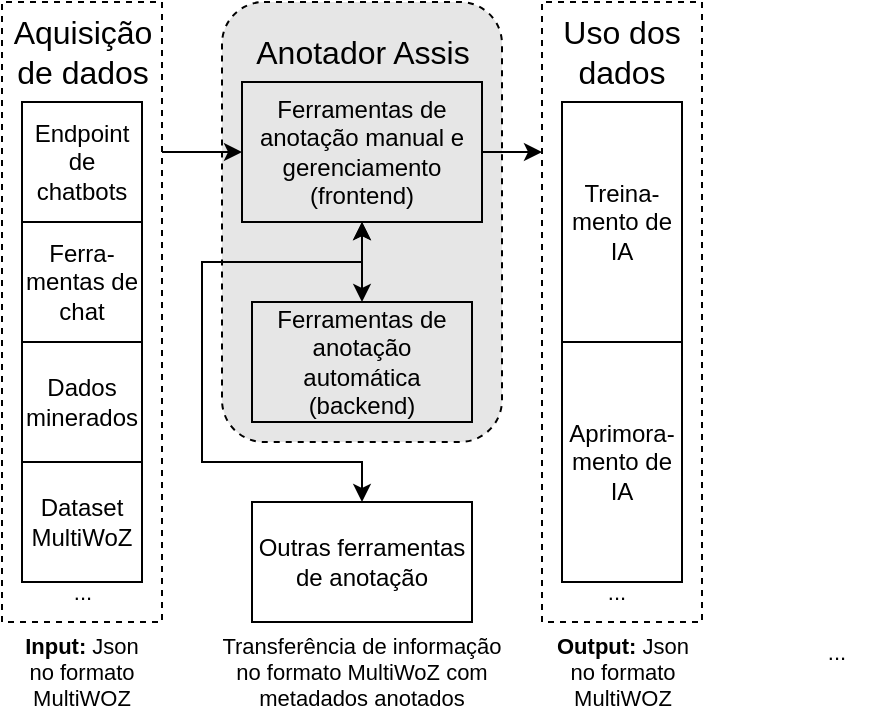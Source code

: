 <mxfile version="20.7.2" type="github">
  <diagram id="oAJdKiYyYe6bpVS6prKH" name="Page-1">
    <mxGraphModel dx="1434" dy="710" grid="1" gridSize="10" guides="1" tooltips="1" connect="1" arrows="1" fold="1" page="1" pageScale="1" pageWidth="850" pageHeight="1100" math="0" shadow="0">
      <root>
        <mxCell id="0" />
        <mxCell id="1" parent="0" />
        <mxCell id="uoHW2_MDEuEodbXvVXq1-7" value="" style="rounded=1;whiteSpace=wrap;html=1;dashed=1;fillColor=#E6E6E6;" parent="1" vertex="1">
          <mxGeometry x="440" y="80" width="140" height="220" as="geometry" />
        </mxCell>
        <mxCell id="uoHW2_MDEuEodbXvVXq1-6" value="" style="rounded=1;whiteSpace=wrap;html=1;dashed=1;rotation=0;direction=south;arcSize=0;fillColor=none;" parent="1" vertex="1">
          <mxGeometry x="330" y="80" width="80" height="310" as="geometry" />
        </mxCell>
        <mxCell id="uoHW2_MDEuEodbXvVXq1-1" value="Ferra-mentas de chat" style="rounded=0;whiteSpace=wrap;html=1;" parent="1" vertex="1">
          <mxGeometry x="340" y="190" width="60" height="60" as="geometry" />
        </mxCell>
        <mxCell id="uoHW2_MDEuEodbXvVXq1-2" value="Dados minerados" style="rounded=0;whiteSpace=wrap;html=1;" parent="1" vertex="1">
          <mxGeometry x="340" y="250" width="60" height="60" as="geometry" />
        </mxCell>
        <mxCell id="uoHW2_MDEuEodbXvVXq1-3" value="Endpoint de chatbots" style="rounded=0;whiteSpace=wrap;html=1;" parent="1" vertex="1">
          <mxGeometry x="340" y="130" width="60" height="60" as="geometry" />
        </mxCell>
        <mxCell id="uoHW2_MDEuEodbXvVXq1-4" value="&lt;div&gt;Dataset MultiWoZ&lt;br&gt;&lt;/div&gt;" style="rounded=0;whiteSpace=wrap;html=1;" parent="1" vertex="1">
          <mxGeometry x="340" y="310" width="60" height="60" as="geometry" />
        </mxCell>
        <mxCell id="uoHW2_MDEuEodbXvVXq1-10" value="Aquisição de dados" style="text;html=1;strokeColor=none;fillColor=none;align=center;verticalAlign=middle;whiteSpace=wrap;rounded=0;dashed=1;fontSize=16;" parent="1" vertex="1">
          <mxGeometry x="333.75" y="90" width="72.5" height="30" as="geometry" />
        </mxCell>
        <mxCell id="uoHW2_MDEuEodbXvVXq1-12" value="Anotador Assis" style="text;html=1;strokeColor=none;fillColor=none;align=center;verticalAlign=middle;whiteSpace=wrap;rounded=0;dashed=1;fontSize=16;" parent="1" vertex="1">
          <mxGeometry x="448.75" y="90" width="122.5" height="30" as="geometry" />
        </mxCell>
        <mxCell id="uoHW2_MDEuEodbXvVXq1-14" value="Ferramentas de anotação automática (backend)" style="rounded=0;whiteSpace=wrap;html=1;fillColor=none;" parent="1" vertex="1">
          <mxGeometry x="455" y="230" width="110" height="60" as="geometry" />
        </mxCell>
        <mxCell id="uoHW2_MDEuEodbXvVXq1-18" value="&lt;b&gt;Input:&lt;/b&gt; Json no formato MultiWOZ" style="text;html=1;strokeColor=none;fillColor=none;align=center;verticalAlign=middle;whiteSpace=wrap;rounded=0;dashed=1;fontSize=11;" parent="1" vertex="1">
          <mxGeometry x="340" y="400" width="60" height="30" as="geometry" />
        </mxCell>
        <mxCell id="uoHW2_MDEuEodbXvVXq1-21" value="Transferência de informação no formato MultiWoZ com metadados anotados" style="text;html=1;strokeColor=none;fillColor=none;align=center;verticalAlign=middle;whiteSpace=wrap;rounded=0;dashed=1;fontSize=11;" parent="1" vertex="1">
          <mxGeometry x="435.94" y="400" width="148.12" height="30" as="geometry" />
        </mxCell>
        <mxCell id="dfSitunsThZcjfo4dWiY-4" value="" style="rounded=1;whiteSpace=wrap;html=1;dashed=1;rotation=0;direction=south;arcSize=0;fillColor=none;" vertex="1" parent="1">
          <mxGeometry x="600" y="80" width="80" height="310" as="geometry" />
        </mxCell>
        <mxCell id="dfSitunsThZcjfo4dWiY-7" value="&lt;div&gt;Uso dos &lt;br&gt;&lt;/div&gt;&lt;div&gt;dados&lt;br&gt;&lt;/div&gt;" style="text;html=1;strokeColor=none;fillColor=none;align=center;verticalAlign=middle;whiteSpace=wrap;rounded=0;dashed=1;fontSize=16;" vertex="1" parent="1">
          <mxGeometry x="605" y="85" width="70" height="40" as="geometry" />
        </mxCell>
        <mxCell id="dfSitunsThZcjfo4dWiY-13" value="Treina-mento de IA" style="rounded=0;whiteSpace=wrap;html=1;" vertex="1" parent="1">
          <mxGeometry x="610" y="130" width="60" height="120" as="geometry" />
        </mxCell>
        <mxCell id="dfSitunsThZcjfo4dWiY-14" value="&lt;b&gt;Output:&lt;/b&gt; Json no formato MultiWOZ" style="text;html=1;strokeColor=none;fillColor=none;align=center;verticalAlign=middle;whiteSpace=wrap;rounded=0;dashed=1;fontSize=11;" vertex="1" parent="1">
          <mxGeometry x="602.5" y="400" width="75" height="30" as="geometry" />
        </mxCell>
        <mxCell id="dfSitunsThZcjfo4dWiY-21" value="" style="edgeStyle=orthogonalEdgeStyle;rounded=0;orthogonalLoop=1;jettySize=auto;html=1;startArrow=classic;startFill=1;" edge="1" parent="1" source="dfSitunsThZcjfo4dWiY-19" target="uoHW2_MDEuEodbXvVXq1-14">
          <mxGeometry relative="1" as="geometry" />
        </mxCell>
        <mxCell id="dfSitunsThZcjfo4dWiY-55" value="" style="edgeStyle=orthogonalEdgeStyle;rounded=0;jumpSize=7;orthogonalLoop=1;jettySize=auto;html=1;startArrow=classic;startFill=1;endArrow=none;endFill=0;" edge="1" parent="1" source="dfSitunsThZcjfo4dWiY-19">
          <mxGeometry relative="1" as="geometry">
            <mxPoint x="410" y="155" as="targetPoint" />
            <Array as="points">
              <mxPoint x="410" y="155" />
            </Array>
          </mxGeometry>
        </mxCell>
        <mxCell id="dfSitunsThZcjfo4dWiY-56" value="" style="edgeStyle=orthogonalEdgeStyle;rounded=0;jumpSize=7;orthogonalLoop=1;jettySize=auto;html=1;startArrow=none;startFill=0;endArrow=classic;endFill=1;" edge="1" parent="1" source="dfSitunsThZcjfo4dWiY-19">
          <mxGeometry relative="1" as="geometry">
            <mxPoint x="600" y="155" as="targetPoint" />
          </mxGeometry>
        </mxCell>
        <mxCell id="dfSitunsThZcjfo4dWiY-19" value="Ferramentas de anotação manual e gerenciamento (frontend)" style="rounded=0;whiteSpace=wrap;html=1;fillColor=none;" vertex="1" parent="1">
          <mxGeometry x="450" y="120" width="120" height="70" as="geometry" />
        </mxCell>
        <mxCell id="dfSitunsThZcjfo4dWiY-20" value="..." style="text;html=1;strokeColor=none;fillColor=none;align=center;verticalAlign=middle;whiteSpace=wrap;rounded=0;dashed=1;fontSize=11;" vertex="1" parent="1">
          <mxGeometry x="342.5" y="360" width="55" height="30" as="geometry" />
        </mxCell>
        <mxCell id="dfSitunsThZcjfo4dWiY-28" value="" style="edgeStyle=orthogonalEdgeStyle;rounded=0;orthogonalLoop=1;jettySize=auto;html=1;startArrow=classic;startFill=1;entryX=0.5;entryY=1;entryDx=0;entryDy=0;exitX=0.5;exitY=0;exitDx=0;exitDy=0;" edge="1" parent="1" source="dfSitunsThZcjfo4dWiY-23" target="dfSitunsThZcjfo4dWiY-19">
          <mxGeometry relative="1" as="geometry">
            <Array as="points">
              <mxPoint x="510" y="310" />
              <mxPoint x="430" y="310" />
              <mxPoint x="430" y="210" />
              <mxPoint x="510" y="210" />
            </Array>
          </mxGeometry>
        </mxCell>
        <mxCell id="dfSitunsThZcjfo4dWiY-23" value="Outras ferramentas de anotação " style="rounded=0;whiteSpace=wrap;html=1;fillColor=none;" vertex="1" parent="1">
          <mxGeometry x="455" y="330" width="110" height="60" as="geometry" />
        </mxCell>
        <mxCell id="dfSitunsThZcjfo4dWiY-39" value="Aprimora-&lt;br&gt;mento de&lt;br&gt;IA" style="rounded=0;whiteSpace=wrap;html=1;" vertex="1" parent="1">
          <mxGeometry x="610" y="250" width="60" height="120" as="geometry" />
        </mxCell>
        <mxCell id="dfSitunsThZcjfo4dWiY-46" value="..." style="text;html=1;strokeColor=none;fillColor=none;align=center;verticalAlign=middle;whiteSpace=wrap;rounded=0;dashed=1;fontSize=11;" vertex="1" parent="1">
          <mxGeometry x="720" y="390" width="55" height="30" as="geometry" />
        </mxCell>
        <mxCell id="dfSitunsThZcjfo4dWiY-54" value="..." style="text;html=1;strokeColor=none;fillColor=none;align=center;verticalAlign=middle;whiteSpace=wrap;rounded=0;dashed=1;fontSize=11;" vertex="1" parent="1">
          <mxGeometry x="610" y="360" width="55" height="30" as="geometry" />
        </mxCell>
      </root>
    </mxGraphModel>
  </diagram>
</mxfile>
